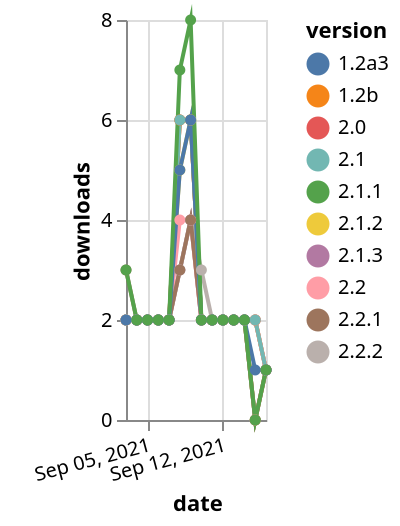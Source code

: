 {"$schema": "https://vega.github.io/schema/vega-lite/v5.json", "description": "A simple bar chart with embedded data.", "data": {"values": [{"date": "2021-09-03", "total": 2474, "delta": 2, "version": "2.1.3"}, {"date": "2021-09-04", "total": 2476, "delta": 2, "version": "2.1.3"}, {"date": "2021-09-05", "total": 2478, "delta": 2, "version": "2.1.3"}, {"date": "2021-09-06", "total": 2480, "delta": 2, "version": "2.1.3"}, {"date": "2021-09-07", "total": 2482, "delta": 2, "version": "2.1.3"}, {"date": "2021-09-08", "total": 2485, "delta": 3, "version": "2.1.3"}, {"date": "2021-09-09", "total": 2489, "delta": 4, "version": "2.1.3"}, {"date": "2021-09-10", "total": 2491, "delta": 2, "version": "2.1.3"}, {"date": "2021-09-11", "total": 2493, "delta": 2, "version": "2.1.3"}, {"date": "2021-09-12", "total": 2495, "delta": 2, "version": "2.1.3"}, {"date": "2021-09-13", "total": 2497, "delta": 2, "version": "2.1.3"}, {"date": "2021-09-14", "total": 2499, "delta": 2, "version": "2.1.3"}, {"date": "2021-09-15", "total": 2499, "delta": 0, "version": "2.1.3"}, {"date": "2021-09-16", "total": 2500, "delta": 1, "version": "2.1.3"}, {"date": "2021-09-03", "total": 3339, "delta": 2, "version": "2.0"}, {"date": "2021-09-04", "total": 3341, "delta": 2, "version": "2.0"}, {"date": "2021-09-05", "total": 3343, "delta": 2, "version": "2.0"}, {"date": "2021-09-06", "total": 3345, "delta": 2, "version": "2.0"}, {"date": "2021-09-07", "total": 3347, "delta": 2, "version": "2.0"}, {"date": "2021-09-08", "total": 3353, "delta": 6, "version": "2.0"}, {"date": "2021-09-09", "total": 3359, "delta": 6, "version": "2.0"}, {"date": "2021-09-10", "total": 3361, "delta": 2, "version": "2.0"}, {"date": "2021-09-11", "total": 3363, "delta": 2, "version": "2.0"}, {"date": "2021-09-12", "total": 3365, "delta": 2, "version": "2.0"}, {"date": "2021-09-13", "total": 3367, "delta": 2, "version": "2.0"}, {"date": "2021-09-14", "total": 3369, "delta": 2, "version": "2.0"}, {"date": "2021-09-15", "total": 3371, "delta": 2, "version": "2.0"}, {"date": "2021-09-16", "total": 3372, "delta": 1, "version": "2.0"}, {"date": "2021-09-03", "total": 2819, "delta": 2, "version": "2.1.2"}, {"date": "2021-09-04", "total": 2821, "delta": 2, "version": "2.1.2"}, {"date": "2021-09-05", "total": 2823, "delta": 2, "version": "2.1.2"}, {"date": "2021-09-06", "total": 2825, "delta": 2, "version": "2.1.2"}, {"date": "2021-09-07", "total": 2827, "delta": 2, "version": "2.1.2"}, {"date": "2021-09-08", "total": 2832, "delta": 5, "version": "2.1.2"}, {"date": "2021-09-09", "total": 2838, "delta": 6, "version": "2.1.2"}, {"date": "2021-09-10", "total": 2840, "delta": 2, "version": "2.1.2"}, {"date": "2021-09-11", "total": 2842, "delta": 2, "version": "2.1.2"}, {"date": "2021-09-12", "total": 2844, "delta": 2, "version": "2.1.2"}, {"date": "2021-09-13", "total": 2846, "delta": 2, "version": "2.1.2"}, {"date": "2021-09-14", "total": 2848, "delta": 2, "version": "2.1.2"}, {"date": "2021-09-15", "total": 2848, "delta": 0, "version": "2.1.2"}, {"date": "2021-09-16", "total": 2849, "delta": 1, "version": "2.1.2"}, {"date": "2021-09-03", "total": 3045, "delta": 2, "version": "1.2b"}, {"date": "2021-09-04", "total": 3047, "delta": 2, "version": "1.2b"}, {"date": "2021-09-05", "total": 3049, "delta": 2, "version": "1.2b"}, {"date": "2021-09-06", "total": 3051, "delta": 2, "version": "1.2b"}, {"date": "2021-09-07", "total": 3053, "delta": 2, "version": "1.2b"}, {"date": "2021-09-08", "total": 3059, "delta": 6, "version": "1.2b"}, {"date": "2021-09-09", "total": 3065, "delta": 6, "version": "1.2b"}, {"date": "2021-09-10", "total": 3067, "delta": 2, "version": "1.2b"}, {"date": "2021-09-11", "total": 3069, "delta": 2, "version": "1.2b"}, {"date": "2021-09-12", "total": 3071, "delta": 2, "version": "1.2b"}, {"date": "2021-09-13", "total": 3073, "delta": 2, "version": "1.2b"}, {"date": "2021-09-14", "total": 3075, "delta": 2, "version": "1.2b"}, {"date": "2021-09-15", "total": 3077, "delta": 2, "version": "1.2b"}, {"date": "2021-09-16", "total": 3078, "delta": 1, "version": "1.2b"}, {"date": "2021-09-03", "total": 2527, "delta": 2, "version": "2.2"}, {"date": "2021-09-04", "total": 2529, "delta": 2, "version": "2.2"}, {"date": "2021-09-05", "total": 2531, "delta": 2, "version": "2.2"}, {"date": "2021-09-06", "total": 2533, "delta": 2, "version": "2.2"}, {"date": "2021-09-07", "total": 2535, "delta": 2, "version": "2.2"}, {"date": "2021-09-08", "total": 2539, "delta": 4, "version": "2.2"}, {"date": "2021-09-09", "total": 2543, "delta": 4, "version": "2.2"}, {"date": "2021-09-10", "total": 2545, "delta": 2, "version": "2.2"}, {"date": "2021-09-11", "total": 2547, "delta": 2, "version": "2.2"}, {"date": "2021-09-12", "total": 2549, "delta": 2, "version": "2.2"}, {"date": "2021-09-13", "total": 2551, "delta": 2, "version": "2.2"}, {"date": "2021-09-14", "total": 2553, "delta": 2, "version": "2.2"}, {"date": "2021-09-15", "total": 2555, "delta": 2, "version": "2.2"}, {"date": "2021-09-16", "total": 2556, "delta": 1, "version": "2.2"}, {"date": "2021-09-03", "total": 2384, "delta": 2, "version": "2.2.2"}, {"date": "2021-09-04", "total": 2386, "delta": 2, "version": "2.2.2"}, {"date": "2021-09-05", "total": 2388, "delta": 2, "version": "2.2.2"}, {"date": "2021-09-06", "total": 2390, "delta": 2, "version": "2.2.2"}, {"date": "2021-09-07", "total": 2392, "delta": 2, "version": "2.2.2"}, {"date": "2021-09-08", "total": 2395, "delta": 3, "version": "2.2.2"}, {"date": "2021-09-09", "total": 2399, "delta": 4, "version": "2.2.2"}, {"date": "2021-09-10", "total": 2402, "delta": 3, "version": "2.2.2"}, {"date": "2021-09-11", "total": 2404, "delta": 2, "version": "2.2.2"}, {"date": "2021-09-12", "total": 2406, "delta": 2, "version": "2.2.2"}, {"date": "2021-09-13", "total": 2408, "delta": 2, "version": "2.2.2"}, {"date": "2021-09-14", "total": 2410, "delta": 2, "version": "2.2.2"}, {"date": "2021-09-15", "total": 2410, "delta": 0, "version": "2.2.2"}, {"date": "2021-09-16", "total": 2411, "delta": 1, "version": "2.2.2"}, {"date": "2021-09-03", "total": 2389, "delta": 3, "version": "2.2.1"}, {"date": "2021-09-04", "total": 2391, "delta": 2, "version": "2.2.1"}, {"date": "2021-09-05", "total": 2393, "delta": 2, "version": "2.2.1"}, {"date": "2021-09-06", "total": 2395, "delta": 2, "version": "2.2.1"}, {"date": "2021-09-07", "total": 2397, "delta": 2, "version": "2.2.1"}, {"date": "2021-09-08", "total": 2400, "delta": 3, "version": "2.2.1"}, {"date": "2021-09-09", "total": 2404, "delta": 4, "version": "2.2.1"}, {"date": "2021-09-10", "total": 2406, "delta": 2, "version": "2.2.1"}, {"date": "2021-09-11", "total": 2408, "delta": 2, "version": "2.2.1"}, {"date": "2021-09-12", "total": 2410, "delta": 2, "version": "2.2.1"}, {"date": "2021-09-13", "total": 2412, "delta": 2, "version": "2.2.1"}, {"date": "2021-09-14", "total": 2414, "delta": 2, "version": "2.2.1"}, {"date": "2021-09-15", "total": 2414, "delta": 0, "version": "2.2.1"}, {"date": "2021-09-16", "total": 2415, "delta": 1, "version": "2.2.1"}, {"date": "2021-09-03", "total": 3235, "delta": 2, "version": "2.1"}, {"date": "2021-09-04", "total": 3237, "delta": 2, "version": "2.1"}, {"date": "2021-09-05", "total": 3239, "delta": 2, "version": "2.1"}, {"date": "2021-09-06", "total": 3241, "delta": 2, "version": "2.1"}, {"date": "2021-09-07", "total": 3243, "delta": 2, "version": "2.1"}, {"date": "2021-09-08", "total": 3249, "delta": 6, "version": "2.1"}, {"date": "2021-09-09", "total": 3255, "delta": 6, "version": "2.1"}, {"date": "2021-09-10", "total": 3257, "delta": 2, "version": "2.1"}, {"date": "2021-09-11", "total": 3259, "delta": 2, "version": "2.1"}, {"date": "2021-09-12", "total": 3261, "delta": 2, "version": "2.1"}, {"date": "2021-09-13", "total": 3263, "delta": 2, "version": "2.1"}, {"date": "2021-09-14", "total": 3265, "delta": 2, "version": "2.1"}, {"date": "2021-09-15", "total": 3267, "delta": 2, "version": "2.1"}, {"date": "2021-09-16", "total": 3268, "delta": 1, "version": "2.1"}, {"date": "2021-09-03", "total": 3006, "delta": 2, "version": "1.2a3"}, {"date": "2021-09-04", "total": 3008, "delta": 2, "version": "1.2a3"}, {"date": "2021-09-05", "total": 3010, "delta": 2, "version": "1.2a3"}, {"date": "2021-09-06", "total": 3012, "delta": 2, "version": "1.2a3"}, {"date": "2021-09-07", "total": 3014, "delta": 2, "version": "1.2a3"}, {"date": "2021-09-08", "total": 3019, "delta": 5, "version": "1.2a3"}, {"date": "2021-09-09", "total": 3025, "delta": 6, "version": "1.2a3"}, {"date": "2021-09-10", "total": 3027, "delta": 2, "version": "1.2a3"}, {"date": "2021-09-11", "total": 3029, "delta": 2, "version": "1.2a3"}, {"date": "2021-09-12", "total": 3031, "delta": 2, "version": "1.2a3"}, {"date": "2021-09-13", "total": 3033, "delta": 2, "version": "1.2a3"}, {"date": "2021-09-14", "total": 3035, "delta": 2, "version": "1.2a3"}, {"date": "2021-09-15", "total": 3036, "delta": 1, "version": "1.2a3"}, {"date": "2021-09-16", "total": 3037, "delta": 1, "version": "1.2a3"}, {"date": "2021-09-03", "total": 3552, "delta": 3, "version": "2.1.1"}, {"date": "2021-09-04", "total": 3554, "delta": 2, "version": "2.1.1"}, {"date": "2021-09-05", "total": 3556, "delta": 2, "version": "2.1.1"}, {"date": "2021-09-06", "total": 3558, "delta": 2, "version": "2.1.1"}, {"date": "2021-09-07", "total": 3560, "delta": 2, "version": "2.1.1"}, {"date": "2021-09-08", "total": 3567, "delta": 7, "version": "2.1.1"}, {"date": "2021-09-09", "total": 3575, "delta": 8, "version": "2.1.1"}, {"date": "2021-09-10", "total": 3577, "delta": 2, "version": "2.1.1"}, {"date": "2021-09-11", "total": 3579, "delta": 2, "version": "2.1.1"}, {"date": "2021-09-12", "total": 3581, "delta": 2, "version": "2.1.1"}, {"date": "2021-09-13", "total": 3583, "delta": 2, "version": "2.1.1"}, {"date": "2021-09-14", "total": 3585, "delta": 2, "version": "2.1.1"}, {"date": "2021-09-15", "total": 3585, "delta": 0, "version": "2.1.1"}, {"date": "2021-09-16", "total": 3586, "delta": 1, "version": "2.1.1"}]}, "width": "container", "mark": {"type": "line", "point": {"filled": true}}, "encoding": {"x": {"field": "date", "type": "temporal", "timeUnit": "yearmonthdate", "title": "date", "axis": {"labelAngle": -15}}, "y": {"field": "delta", "type": "quantitative", "title": "downloads"}, "color": {"field": "version", "type": "nominal"}, "tooltip": {"field": "delta"}}}